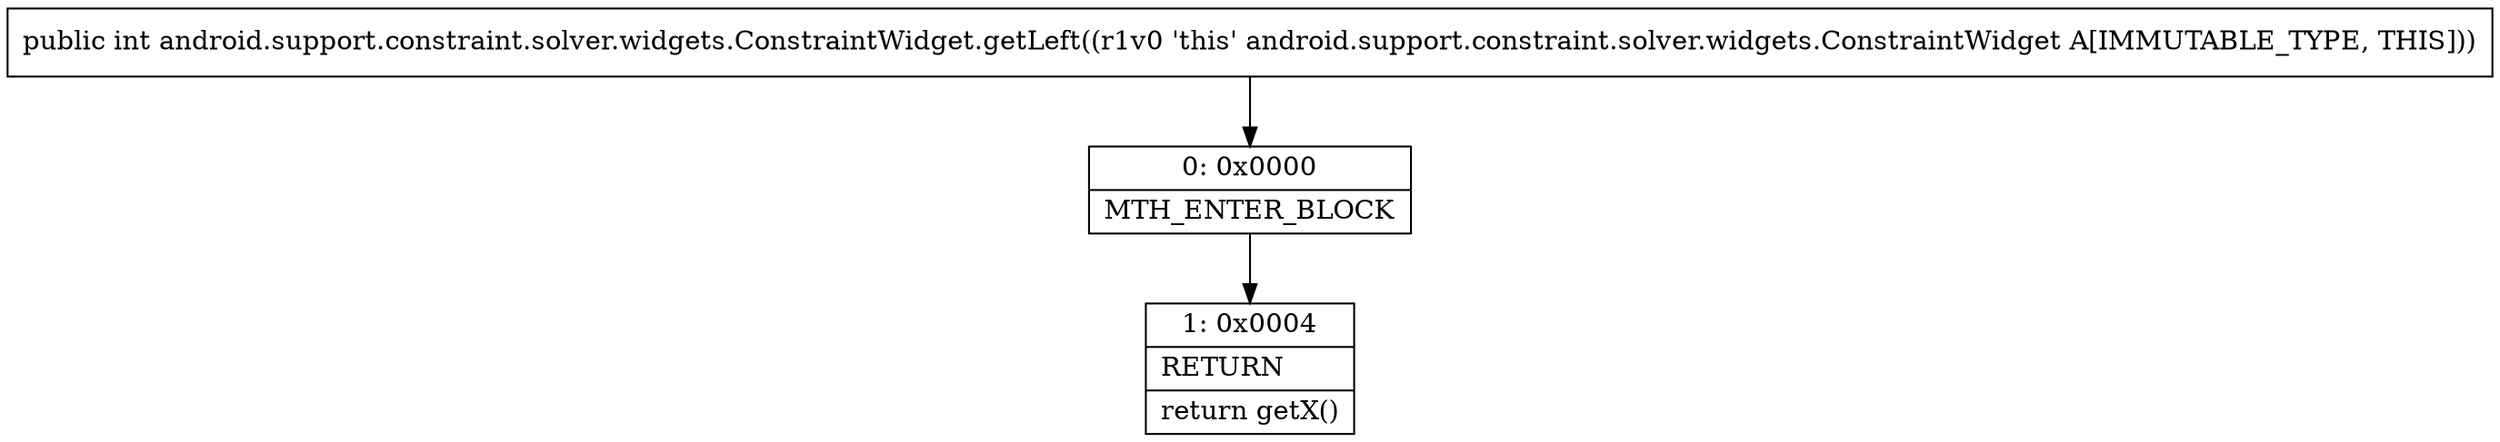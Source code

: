 digraph "CFG forandroid.support.constraint.solver.widgets.ConstraintWidget.getLeft()I" {
Node_0 [shape=record,label="{0\:\ 0x0000|MTH_ENTER_BLOCK\l}"];
Node_1 [shape=record,label="{1\:\ 0x0004|RETURN\l|return getX()\l}"];
MethodNode[shape=record,label="{public int android.support.constraint.solver.widgets.ConstraintWidget.getLeft((r1v0 'this' android.support.constraint.solver.widgets.ConstraintWidget A[IMMUTABLE_TYPE, THIS])) }"];
MethodNode -> Node_0;
Node_0 -> Node_1;
}

